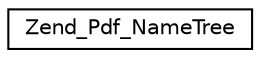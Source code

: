 digraph G
{
  edge [fontname="Helvetica",fontsize="10",labelfontname="Helvetica",labelfontsize="10"];
  node [fontname="Helvetica",fontsize="10",shape=record];
  rankdir="LR";
  Node1 [label="Zend_Pdf_NameTree",height=0.2,width=0.4,color="black", fillcolor="white", style="filled",URL="$class_zend___pdf___name_tree.html"];
}

